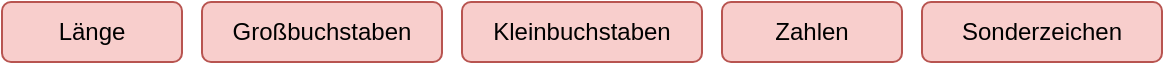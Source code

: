 <mxfile version="21.8.1" type="github">
  <diagram name="Seite-1" id="nKYYwXj5oOyGXuHnyCno">
    <mxGraphModel dx="1434" dy="750" grid="1" gridSize="10" guides="1" tooltips="1" connect="1" arrows="1" fold="1" page="1" pageScale="1" pageWidth="827" pageHeight="1169" math="0" shadow="0">
      <root>
        <mxCell id="0" />
        <mxCell id="1" parent="0" />
        <mxCell id="CdOR40OmgFl1oFGRCvYQ-1" value="Länge" style="rounded=1;whiteSpace=wrap;html=1;fillColor=#f8cecc;strokeColor=#b85450;" vertex="1" parent="1">
          <mxGeometry x="50" y="50" width="90" height="30" as="geometry" />
        </mxCell>
        <mxCell id="CdOR40OmgFl1oFGRCvYQ-2" value="Großbuchstaben" style="rounded=1;whiteSpace=wrap;html=1;fillColor=#f8cecc;strokeColor=#b85450;" vertex="1" parent="1">
          <mxGeometry x="150" y="50" width="120" height="30" as="geometry" />
        </mxCell>
        <mxCell id="CdOR40OmgFl1oFGRCvYQ-4" value="Kleinbuchstaben" style="rounded=1;whiteSpace=wrap;html=1;fillColor=#f8cecc;strokeColor=#b85450;" vertex="1" parent="1">
          <mxGeometry x="280" y="50" width="120" height="30" as="geometry" />
        </mxCell>
        <mxCell id="CdOR40OmgFl1oFGRCvYQ-5" value="Zahlen" style="rounded=1;whiteSpace=wrap;html=1;fillColor=#f8cecc;strokeColor=#b85450;" vertex="1" parent="1">
          <mxGeometry x="410" y="50" width="90" height="30" as="geometry" />
        </mxCell>
        <mxCell id="CdOR40OmgFl1oFGRCvYQ-6" value="Sonderzeichen" style="rounded=1;whiteSpace=wrap;html=1;fillColor=#f8cecc;strokeColor=#b85450;" vertex="1" parent="1">
          <mxGeometry x="510" y="50" width="120" height="30" as="geometry" />
        </mxCell>
      </root>
    </mxGraphModel>
  </diagram>
</mxfile>

